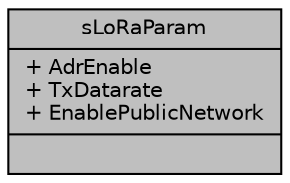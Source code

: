 digraph "sLoRaParam"
{
  edge [fontname="Helvetica",fontsize="10",labelfontname="Helvetica",labelfontsize="10"];
  node [fontname="Helvetica",fontsize="10",shape=record];
  Node1 [label="{sLoRaParam\n|+ AdrEnable\l+ TxDatarate\l+ EnablePublicNetwork\l|}",height=0.2,width=0.4,color="black", fillcolor="grey75", style="filled", fontcolor="black"];
}
